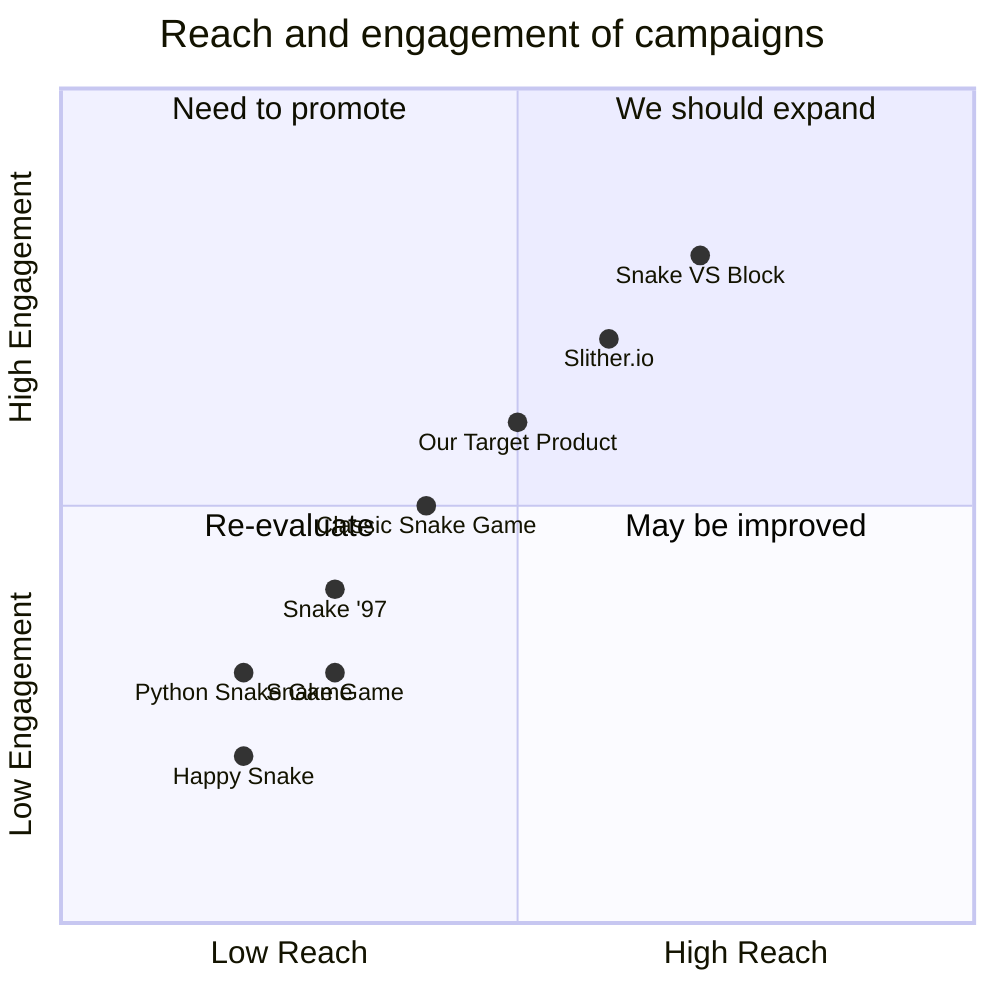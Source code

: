 quadrantChart
    title Reach and engagement of campaigns
    x-axis Low Reach --> High Reach
    y-axis Low Engagement --> High Engagement
    quadrant-1 We should expand
    quadrant-2 Need to promote
    quadrant-3 Re-evaluate
    quadrant-4 May be improved
    "Python Snake Game": [0.2, 0.3]
    "Classic Snake Game": [0.4, 0.5]
    "Snake '97": [0.3, 0.4]
    "Slither.io": [0.6, 0.7]
    "Snake VS Block": [0.7, 0.8]
    "Happy Snake": [0.2, 0.2]
    "Snake Game": [0.3, 0.3]
    "Our Target Product": [0.5, 0.6]